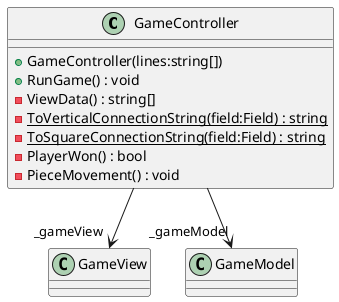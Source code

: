 @startuml
class GameController {
    + GameController(lines:string[])
    + RunGame() : void
    - ViewData() : string[]
    - {static} ToVerticalConnectionString(field:Field) : string
    - {static} ToSquareConnectionString(field:Field) : string
    - PlayerWon() : bool
    - PieceMovement() : void
}
GameController --> "_gameView" GameView
GameController --> "_gameModel" GameModel
@enduml
